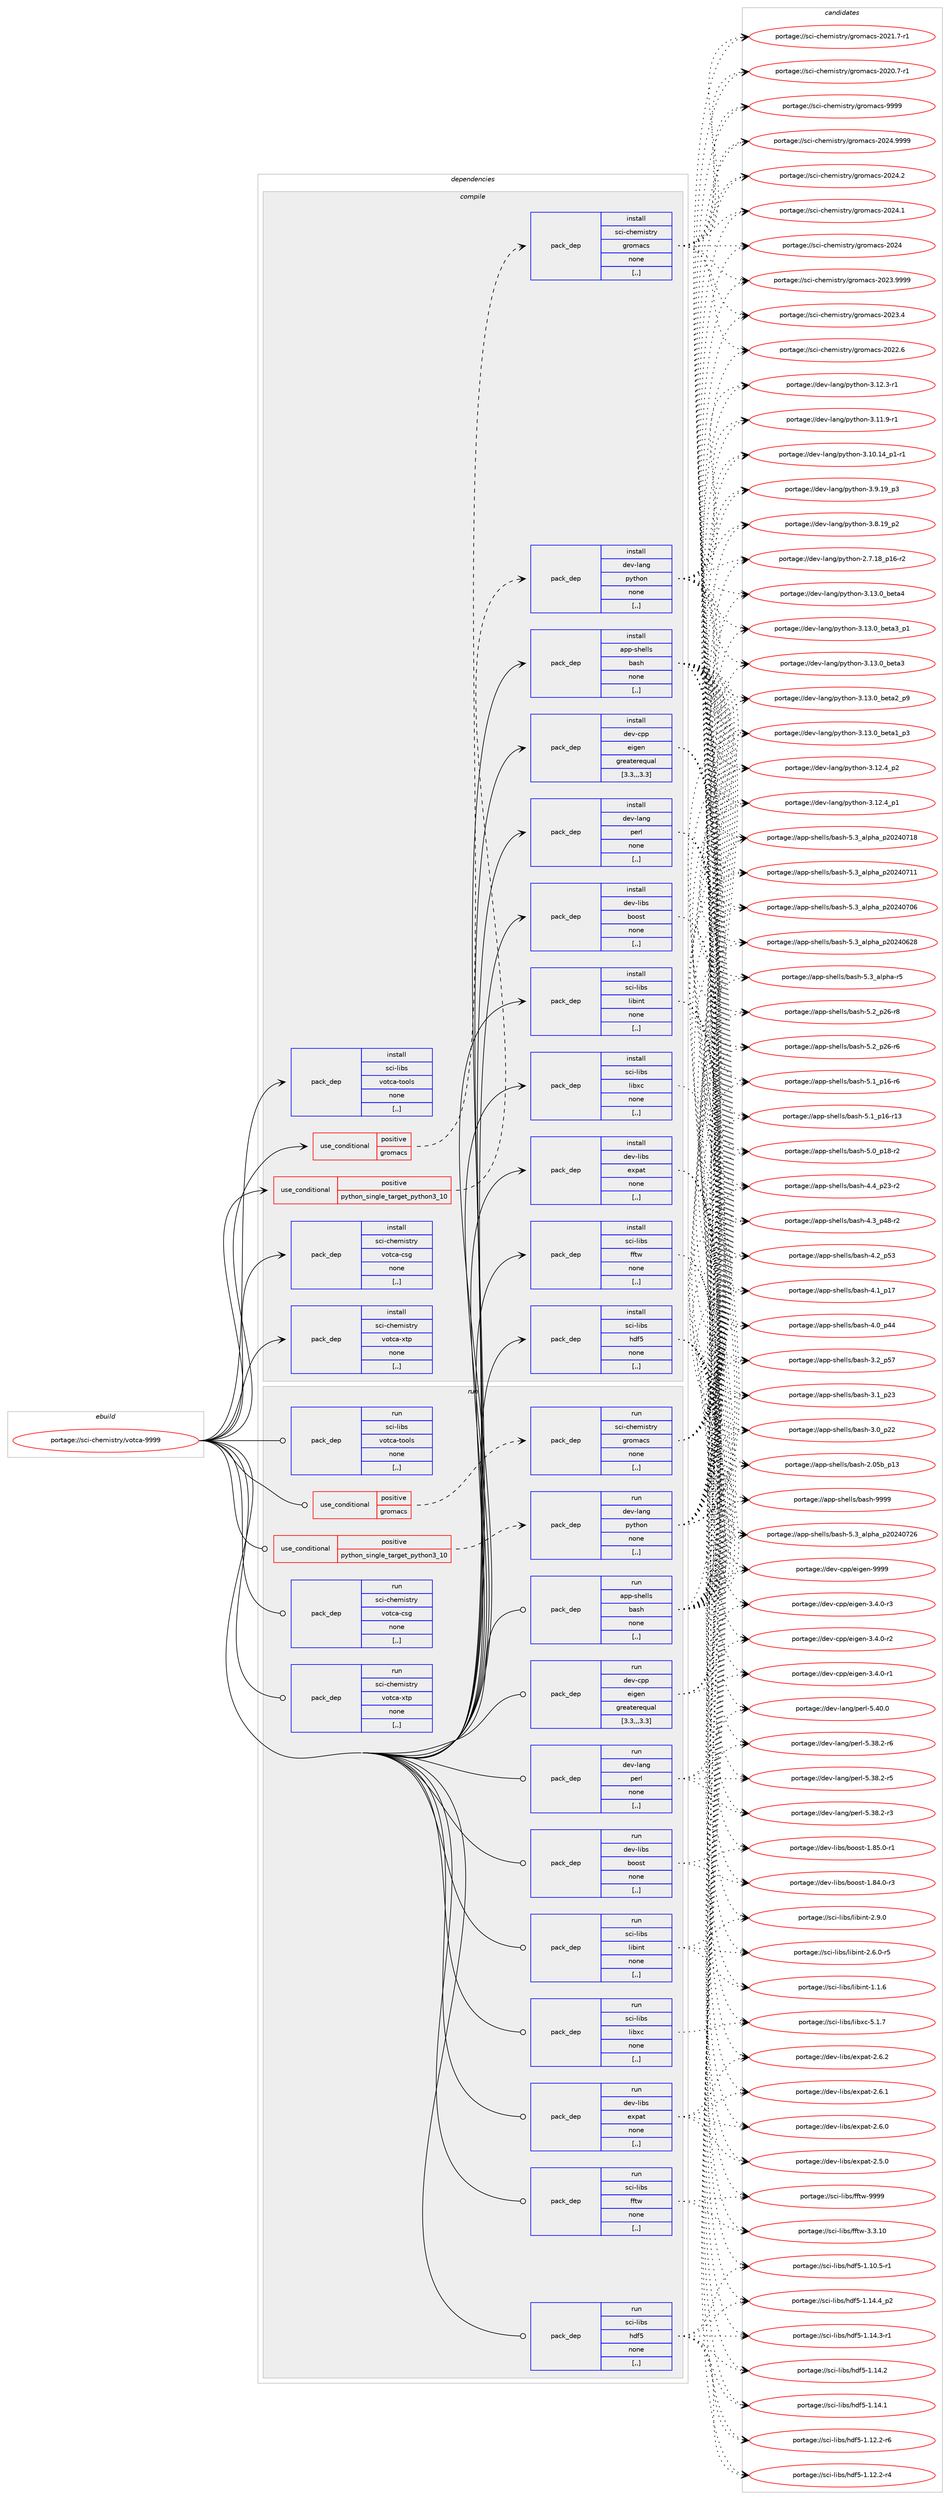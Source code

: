 digraph prolog {

# *************
# Graph options
# *************

newrank=true;
concentrate=true;
compound=true;
graph [rankdir=LR,fontname=Helvetica,fontsize=10,ranksep=1.5];#, ranksep=2.5, nodesep=0.2];
edge  [arrowhead=vee];
node  [fontname=Helvetica,fontsize=10];

# **********
# The ebuild
# **********

subgraph cluster_leftcol {
color=gray;
label=<<i>ebuild</i>>;
id [label="portage://sci-chemistry/votca-9999", color=red, width=4, href="../sci-chemistry/votca-9999.svg"];
}

# ****************
# The dependencies
# ****************

subgraph cluster_midcol {
color=gray;
label=<<i>dependencies</i>>;
subgraph cluster_compile {
fillcolor="#eeeeee";
style=filled;
label=<<i>compile</i>>;
subgraph cond104297 {
dependency393965 [label=<<TABLE BORDER="0" CELLBORDER="1" CELLSPACING="0" CELLPADDING="4"><TR><TD ROWSPAN="3" CELLPADDING="10">use_conditional</TD></TR><TR><TD>positive</TD></TR><TR><TD>gromacs</TD></TR></TABLE>>, shape=none, color=red];
subgraph pack286857 {
dependency393966 [label=<<TABLE BORDER="0" CELLBORDER="1" CELLSPACING="0" CELLPADDING="4" WIDTH="220"><TR><TD ROWSPAN="6" CELLPADDING="30">pack_dep</TD></TR><TR><TD WIDTH="110">install</TD></TR><TR><TD>sci-chemistry</TD></TR><TR><TD>gromacs</TD></TR><TR><TD>none</TD></TR><TR><TD>[,,]</TD></TR></TABLE>>, shape=none, color=blue];
}
dependency393965:e -> dependency393966:w [weight=20,style="dashed",arrowhead="vee"];
}
id:e -> dependency393965:w [weight=20,style="solid",arrowhead="vee"];
subgraph cond104298 {
dependency393967 [label=<<TABLE BORDER="0" CELLBORDER="1" CELLSPACING="0" CELLPADDING="4"><TR><TD ROWSPAN="3" CELLPADDING="10">use_conditional</TD></TR><TR><TD>positive</TD></TR><TR><TD>python_single_target_python3_10</TD></TR></TABLE>>, shape=none, color=red];
subgraph pack286858 {
dependency393968 [label=<<TABLE BORDER="0" CELLBORDER="1" CELLSPACING="0" CELLPADDING="4" WIDTH="220"><TR><TD ROWSPAN="6" CELLPADDING="30">pack_dep</TD></TR><TR><TD WIDTH="110">install</TD></TR><TR><TD>dev-lang</TD></TR><TR><TD>python</TD></TR><TR><TD>none</TD></TR><TR><TD>[,,]</TD></TR></TABLE>>, shape=none, color=blue];
}
dependency393967:e -> dependency393968:w [weight=20,style="dashed",arrowhead="vee"];
}
id:e -> dependency393967:w [weight=20,style="solid",arrowhead="vee"];
subgraph pack286859 {
dependency393969 [label=<<TABLE BORDER="0" CELLBORDER="1" CELLSPACING="0" CELLPADDING="4" WIDTH="220"><TR><TD ROWSPAN="6" CELLPADDING="30">pack_dep</TD></TR><TR><TD WIDTH="110">install</TD></TR><TR><TD>app-shells</TD></TR><TR><TD>bash</TD></TR><TR><TD>none</TD></TR><TR><TD>[,,]</TD></TR></TABLE>>, shape=none, color=blue];
}
id:e -> dependency393969:w [weight=20,style="solid",arrowhead="vee"];
subgraph pack286860 {
dependency393970 [label=<<TABLE BORDER="0" CELLBORDER="1" CELLSPACING="0" CELLPADDING="4" WIDTH="220"><TR><TD ROWSPAN="6" CELLPADDING="30">pack_dep</TD></TR><TR><TD WIDTH="110">install</TD></TR><TR><TD>dev-cpp</TD></TR><TR><TD>eigen</TD></TR><TR><TD>greaterequal</TD></TR><TR><TD>[3.3,,,3.3]</TD></TR></TABLE>>, shape=none, color=blue];
}
id:e -> dependency393970:w [weight=20,style="solid",arrowhead="vee"];
subgraph pack286861 {
dependency393971 [label=<<TABLE BORDER="0" CELLBORDER="1" CELLSPACING="0" CELLPADDING="4" WIDTH="220"><TR><TD ROWSPAN="6" CELLPADDING="30">pack_dep</TD></TR><TR><TD WIDTH="110">install</TD></TR><TR><TD>dev-lang</TD></TR><TR><TD>perl</TD></TR><TR><TD>none</TD></TR><TR><TD>[,,]</TD></TR></TABLE>>, shape=none, color=blue];
}
id:e -> dependency393971:w [weight=20,style="solid",arrowhead="vee"];
subgraph pack286862 {
dependency393972 [label=<<TABLE BORDER="0" CELLBORDER="1" CELLSPACING="0" CELLPADDING="4" WIDTH="220"><TR><TD ROWSPAN="6" CELLPADDING="30">pack_dep</TD></TR><TR><TD WIDTH="110">install</TD></TR><TR><TD>dev-libs</TD></TR><TR><TD>boost</TD></TR><TR><TD>none</TD></TR><TR><TD>[,,]</TD></TR></TABLE>>, shape=none, color=blue];
}
id:e -> dependency393972:w [weight=20,style="solid",arrowhead="vee"];
subgraph pack286863 {
dependency393973 [label=<<TABLE BORDER="0" CELLBORDER="1" CELLSPACING="0" CELLPADDING="4" WIDTH="220"><TR><TD ROWSPAN="6" CELLPADDING="30">pack_dep</TD></TR><TR><TD WIDTH="110">install</TD></TR><TR><TD>dev-libs</TD></TR><TR><TD>expat</TD></TR><TR><TD>none</TD></TR><TR><TD>[,,]</TD></TR></TABLE>>, shape=none, color=blue];
}
id:e -> dependency393973:w [weight=20,style="solid",arrowhead="vee"];
subgraph pack286864 {
dependency393974 [label=<<TABLE BORDER="0" CELLBORDER="1" CELLSPACING="0" CELLPADDING="4" WIDTH="220"><TR><TD ROWSPAN="6" CELLPADDING="30">pack_dep</TD></TR><TR><TD WIDTH="110">install</TD></TR><TR><TD>sci-libs</TD></TR><TR><TD>fftw</TD></TR><TR><TD>none</TD></TR><TR><TD>[,,]</TD></TR></TABLE>>, shape=none, color=blue];
}
id:e -> dependency393974:w [weight=20,style="solid",arrowhead="vee"];
subgraph pack286865 {
dependency393975 [label=<<TABLE BORDER="0" CELLBORDER="1" CELLSPACING="0" CELLPADDING="4" WIDTH="220"><TR><TD ROWSPAN="6" CELLPADDING="30">pack_dep</TD></TR><TR><TD WIDTH="110">install</TD></TR><TR><TD>sci-libs</TD></TR><TR><TD>hdf5</TD></TR><TR><TD>none</TD></TR><TR><TD>[,,]</TD></TR></TABLE>>, shape=none, color=blue];
}
id:e -> dependency393975:w [weight=20,style="solid",arrowhead="vee"];
subgraph pack286866 {
dependency393976 [label=<<TABLE BORDER="0" CELLBORDER="1" CELLSPACING="0" CELLPADDING="4" WIDTH="220"><TR><TD ROWSPAN="6" CELLPADDING="30">pack_dep</TD></TR><TR><TD WIDTH="110">install</TD></TR><TR><TD>sci-libs</TD></TR><TR><TD>libint</TD></TR><TR><TD>none</TD></TR><TR><TD>[,,]</TD></TR></TABLE>>, shape=none, color=blue];
}
id:e -> dependency393976:w [weight=20,style="solid",arrowhead="vee"];
subgraph pack286867 {
dependency393977 [label=<<TABLE BORDER="0" CELLBORDER="1" CELLSPACING="0" CELLPADDING="4" WIDTH="220"><TR><TD ROWSPAN="6" CELLPADDING="30">pack_dep</TD></TR><TR><TD WIDTH="110">install</TD></TR><TR><TD>sci-libs</TD></TR><TR><TD>libxc</TD></TR><TR><TD>none</TD></TR><TR><TD>[,,]</TD></TR></TABLE>>, shape=none, color=blue];
}
id:e -> dependency393977:w [weight=20,style="solid",arrowhead="vee"];
subgraph pack286868 {
dependency393978 [label=<<TABLE BORDER="0" CELLBORDER="1" CELLSPACING="0" CELLPADDING="4" WIDTH="220"><TR><TD ROWSPAN="6" CELLPADDING="30">pack_dep</TD></TR><TR><TD WIDTH="110">install</TD></TR><TR><TD>sci-chemistry</TD></TR><TR><TD>votca-csg</TD></TR><TR><TD>none</TD></TR><TR><TD>[,,]</TD></TR></TABLE>>, shape=none, color=blue];
}
id:e -> dependency393978:w [weight=20,style="solid",arrowhead="vee"];
subgraph pack286869 {
dependency393979 [label=<<TABLE BORDER="0" CELLBORDER="1" CELLSPACING="0" CELLPADDING="4" WIDTH="220"><TR><TD ROWSPAN="6" CELLPADDING="30">pack_dep</TD></TR><TR><TD WIDTH="110">install</TD></TR><TR><TD>sci-chemistry</TD></TR><TR><TD>votca-xtp</TD></TR><TR><TD>none</TD></TR><TR><TD>[,,]</TD></TR></TABLE>>, shape=none, color=blue];
}
id:e -> dependency393979:w [weight=20,style="solid",arrowhead="vee"];
subgraph pack286870 {
dependency393980 [label=<<TABLE BORDER="0" CELLBORDER="1" CELLSPACING="0" CELLPADDING="4" WIDTH="220"><TR><TD ROWSPAN="6" CELLPADDING="30">pack_dep</TD></TR><TR><TD WIDTH="110">install</TD></TR><TR><TD>sci-libs</TD></TR><TR><TD>votca-tools</TD></TR><TR><TD>none</TD></TR><TR><TD>[,,]</TD></TR></TABLE>>, shape=none, color=blue];
}
id:e -> dependency393980:w [weight=20,style="solid",arrowhead="vee"];
}
subgraph cluster_compileandrun {
fillcolor="#eeeeee";
style=filled;
label=<<i>compile and run</i>>;
}
subgraph cluster_run {
fillcolor="#eeeeee";
style=filled;
label=<<i>run</i>>;
subgraph cond104299 {
dependency393981 [label=<<TABLE BORDER="0" CELLBORDER="1" CELLSPACING="0" CELLPADDING="4"><TR><TD ROWSPAN="3" CELLPADDING="10">use_conditional</TD></TR><TR><TD>positive</TD></TR><TR><TD>gromacs</TD></TR></TABLE>>, shape=none, color=red];
subgraph pack286871 {
dependency393982 [label=<<TABLE BORDER="0" CELLBORDER="1" CELLSPACING="0" CELLPADDING="4" WIDTH="220"><TR><TD ROWSPAN="6" CELLPADDING="30">pack_dep</TD></TR><TR><TD WIDTH="110">run</TD></TR><TR><TD>sci-chemistry</TD></TR><TR><TD>gromacs</TD></TR><TR><TD>none</TD></TR><TR><TD>[,,]</TD></TR></TABLE>>, shape=none, color=blue];
}
dependency393981:e -> dependency393982:w [weight=20,style="dashed",arrowhead="vee"];
}
id:e -> dependency393981:w [weight=20,style="solid",arrowhead="odot"];
subgraph cond104300 {
dependency393983 [label=<<TABLE BORDER="0" CELLBORDER="1" CELLSPACING="0" CELLPADDING="4"><TR><TD ROWSPAN="3" CELLPADDING="10">use_conditional</TD></TR><TR><TD>positive</TD></TR><TR><TD>python_single_target_python3_10</TD></TR></TABLE>>, shape=none, color=red];
subgraph pack286872 {
dependency393984 [label=<<TABLE BORDER="0" CELLBORDER="1" CELLSPACING="0" CELLPADDING="4" WIDTH="220"><TR><TD ROWSPAN="6" CELLPADDING="30">pack_dep</TD></TR><TR><TD WIDTH="110">run</TD></TR><TR><TD>dev-lang</TD></TR><TR><TD>python</TD></TR><TR><TD>none</TD></TR><TR><TD>[,,]</TD></TR></TABLE>>, shape=none, color=blue];
}
dependency393983:e -> dependency393984:w [weight=20,style="dashed",arrowhead="vee"];
}
id:e -> dependency393983:w [weight=20,style="solid",arrowhead="odot"];
subgraph pack286873 {
dependency393985 [label=<<TABLE BORDER="0" CELLBORDER="1" CELLSPACING="0" CELLPADDING="4" WIDTH="220"><TR><TD ROWSPAN="6" CELLPADDING="30">pack_dep</TD></TR><TR><TD WIDTH="110">run</TD></TR><TR><TD>app-shells</TD></TR><TR><TD>bash</TD></TR><TR><TD>none</TD></TR><TR><TD>[,,]</TD></TR></TABLE>>, shape=none, color=blue];
}
id:e -> dependency393985:w [weight=20,style="solid",arrowhead="odot"];
subgraph pack286874 {
dependency393986 [label=<<TABLE BORDER="0" CELLBORDER="1" CELLSPACING="0" CELLPADDING="4" WIDTH="220"><TR><TD ROWSPAN="6" CELLPADDING="30">pack_dep</TD></TR><TR><TD WIDTH="110">run</TD></TR><TR><TD>dev-cpp</TD></TR><TR><TD>eigen</TD></TR><TR><TD>greaterequal</TD></TR><TR><TD>[3.3,,,3.3]</TD></TR></TABLE>>, shape=none, color=blue];
}
id:e -> dependency393986:w [weight=20,style="solid",arrowhead="odot"];
subgraph pack286875 {
dependency393987 [label=<<TABLE BORDER="0" CELLBORDER="1" CELLSPACING="0" CELLPADDING="4" WIDTH="220"><TR><TD ROWSPAN="6" CELLPADDING="30">pack_dep</TD></TR><TR><TD WIDTH="110">run</TD></TR><TR><TD>dev-lang</TD></TR><TR><TD>perl</TD></TR><TR><TD>none</TD></TR><TR><TD>[,,]</TD></TR></TABLE>>, shape=none, color=blue];
}
id:e -> dependency393987:w [weight=20,style="solid",arrowhead="odot"];
subgraph pack286876 {
dependency393988 [label=<<TABLE BORDER="0" CELLBORDER="1" CELLSPACING="0" CELLPADDING="4" WIDTH="220"><TR><TD ROWSPAN="6" CELLPADDING="30">pack_dep</TD></TR><TR><TD WIDTH="110">run</TD></TR><TR><TD>dev-libs</TD></TR><TR><TD>boost</TD></TR><TR><TD>none</TD></TR><TR><TD>[,,]</TD></TR></TABLE>>, shape=none, color=blue];
}
id:e -> dependency393988:w [weight=20,style="solid",arrowhead="odot"];
subgraph pack286877 {
dependency393989 [label=<<TABLE BORDER="0" CELLBORDER="1" CELLSPACING="0" CELLPADDING="4" WIDTH="220"><TR><TD ROWSPAN="6" CELLPADDING="30">pack_dep</TD></TR><TR><TD WIDTH="110">run</TD></TR><TR><TD>dev-libs</TD></TR><TR><TD>expat</TD></TR><TR><TD>none</TD></TR><TR><TD>[,,]</TD></TR></TABLE>>, shape=none, color=blue];
}
id:e -> dependency393989:w [weight=20,style="solid",arrowhead="odot"];
subgraph pack286878 {
dependency393990 [label=<<TABLE BORDER="0" CELLBORDER="1" CELLSPACING="0" CELLPADDING="4" WIDTH="220"><TR><TD ROWSPAN="6" CELLPADDING="30">pack_dep</TD></TR><TR><TD WIDTH="110">run</TD></TR><TR><TD>sci-libs</TD></TR><TR><TD>fftw</TD></TR><TR><TD>none</TD></TR><TR><TD>[,,]</TD></TR></TABLE>>, shape=none, color=blue];
}
id:e -> dependency393990:w [weight=20,style="solid",arrowhead="odot"];
subgraph pack286879 {
dependency393991 [label=<<TABLE BORDER="0" CELLBORDER="1" CELLSPACING="0" CELLPADDING="4" WIDTH="220"><TR><TD ROWSPAN="6" CELLPADDING="30">pack_dep</TD></TR><TR><TD WIDTH="110">run</TD></TR><TR><TD>sci-libs</TD></TR><TR><TD>hdf5</TD></TR><TR><TD>none</TD></TR><TR><TD>[,,]</TD></TR></TABLE>>, shape=none, color=blue];
}
id:e -> dependency393991:w [weight=20,style="solid",arrowhead="odot"];
subgraph pack286880 {
dependency393992 [label=<<TABLE BORDER="0" CELLBORDER="1" CELLSPACING="0" CELLPADDING="4" WIDTH="220"><TR><TD ROWSPAN="6" CELLPADDING="30">pack_dep</TD></TR><TR><TD WIDTH="110">run</TD></TR><TR><TD>sci-libs</TD></TR><TR><TD>libint</TD></TR><TR><TD>none</TD></TR><TR><TD>[,,]</TD></TR></TABLE>>, shape=none, color=blue];
}
id:e -> dependency393992:w [weight=20,style="solid",arrowhead="odot"];
subgraph pack286881 {
dependency393993 [label=<<TABLE BORDER="0" CELLBORDER="1" CELLSPACING="0" CELLPADDING="4" WIDTH="220"><TR><TD ROWSPAN="6" CELLPADDING="30">pack_dep</TD></TR><TR><TD WIDTH="110">run</TD></TR><TR><TD>sci-libs</TD></TR><TR><TD>libxc</TD></TR><TR><TD>none</TD></TR><TR><TD>[,,]</TD></TR></TABLE>>, shape=none, color=blue];
}
id:e -> dependency393993:w [weight=20,style="solid",arrowhead="odot"];
subgraph pack286882 {
dependency393994 [label=<<TABLE BORDER="0" CELLBORDER="1" CELLSPACING="0" CELLPADDING="4" WIDTH="220"><TR><TD ROWSPAN="6" CELLPADDING="30">pack_dep</TD></TR><TR><TD WIDTH="110">run</TD></TR><TR><TD>sci-chemistry</TD></TR><TR><TD>votca-csg</TD></TR><TR><TD>none</TD></TR><TR><TD>[,,]</TD></TR></TABLE>>, shape=none, color=blue];
}
id:e -> dependency393994:w [weight=20,style="solid",arrowhead="odot"];
subgraph pack286883 {
dependency393995 [label=<<TABLE BORDER="0" CELLBORDER="1" CELLSPACING="0" CELLPADDING="4" WIDTH="220"><TR><TD ROWSPAN="6" CELLPADDING="30">pack_dep</TD></TR><TR><TD WIDTH="110">run</TD></TR><TR><TD>sci-chemistry</TD></TR><TR><TD>votca-xtp</TD></TR><TR><TD>none</TD></TR><TR><TD>[,,]</TD></TR></TABLE>>, shape=none, color=blue];
}
id:e -> dependency393995:w [weight=20,style="solid",arrowhead="odot"];
subgraph pack286884 {
dependency393996 [label=<<TABLE BORDER="0" CELLBORDER="1" CELLSPACING="0" CELLPADDING="4" WIDTH="220"><TR><TD ROWSPAN="6" CELLPADDING="30">pack_dep</TD></TR><TR><TD WIDTH="110">run</TD></TR><TR><TD>sci-libs</TD></TR><TR><TD>votca-tools</TD></TR><TR><TD>none</TD></TR><TR><TD>[,,]</TD></TR></TABLE>>, shape=none, color=blue];
}
id:e -> dependency393996:w [weight=20,style="solid",arrowhead="odot"];
}
}

# **************
# The candidates
# **************

subgraph cluster_choices {
rank=same;
color=gray;
label=<<i>candidates</i>>;

subgraph choice286857 {
color=black;
nodesep=1;
choice1159910545991041011091051151161141214710311411110997991154557575757 [label="portage://sci-chemistry/gromacs-9999", color=red, width=4,href="../sci-chemistry/gromacs-9999.svg"];
choice11599105459910410110910511511611412147103114111109979911545504850524657575757 [label="portage://sci-chemistry/gromacs-2024.9999", color=red, width=4,href="../sci-chemistry/gromacs-2024.9999.svg"];
choice11599105459910410110910511511611412147103114111109979911545504850524650 [label="portage://sci-chemistry/gromacs-2024.2", color=red, width=4,href="../sci-chemistry/gromacs-2024.2.svg"];
choice11599105459910410110910511511611412147103114111109979911545504850524649 [label="portage://sci-chemistry/gromacs-2024.1", color=red, width=4,href="../sci-chemistry/gromacs-2024.1.svg"];
choice1159910545991041011091051151161141214710311411110997991154550485052 [label="portage://sci-chemistry/gromacs-2024", color=red, width=4,href="../sci-chemistry/gromacs-2024.svg"];
choice11599105459910410110910511511611412147103114111109979911545504850514657575757 [label="portage://sci-chemistry/gromacs-2023.9999", color=red, width=4,href="../sci-chemistry/gromacs-2023.9999.svg"];
choice11599105459910410110910511511611412147103114111109979911545504850514652 [label="portage://sci-chemistry/gromacs-2023.4", color=red, width=4,href="../sci-chemistry/gromacs-2023.4.svg"];
choice11599105459910410110910511511611412147103114111109979911545504850504654 [label="portage://sci-chemistry/gromacs-2022.6", color=red, width=4,href="../sci-chemistry/gromacs-2022.6.svg"];
choice115991054599104101109105115116114121471031141111099799115455048504946554511449 [label="portage://sci-chemistry/gromacs-2021.7-r1", color=red, width=4,href="../sci-chemistry/gromacs-2021.7-r1.svg"];
choice115991054599104101109105115116114121471031141111099799115455048504846554511449 [label="portage://sci-chemistry/gromacs-2020.7-r1", color=red, width=4,href="../sci-chemistry/gromacs-2020.7-r1.svg"];
dependency393966:e -> choice1159910545991041011091051151161141214710311411110997991154557575757:w [style=dotted,weight="100"];
dependency393966:e -> choice11599105459910410110910511511611412147103114111109979911545504850524657575757:w [style=dotted,weight="100"];
dependency393966:e -> choice11599105459910410110910511511611412147103114111109979911545504850524650:w [style=dotted,weight="100"];
dependency393966:e -> choice11599105459910410110910511511611412147103114111109979911545504850524649:w [style=dotted,weight="100"];
dependency393966:e -> choice1159910545991041011091051151161141214710311411110997991154550485052:w [style=dotted,weight="100"];
dependency393966:e -> choice11599105459910410110910511511611412147103114111109979911545504850514657575757:w [style=dotted,weight="100"];
dependency393966:e -> choice11599105459910410110910511511611412147103114111109979911545504850514652:w [style=dotted,weight="100"];
dependency393966:e -> choice11599105459910410110910511511611412147103114111109979911545504850504654:w [style=dotted,weight="100"];
dependency393966:e -> choice115991054599104101109105115116114121471031141111099799115455048504946554511449:w [style=dotted,weight="100"];
dependency393966:e -> choice115991054599104101109105115116114121471031141111099799115455048504846554511449:w [style=dotted,weight="100"];
}
subgraph choice286858 {
color=black;
nodesep=1;
choice1001011184510897110103471121211161041111104551464951464895981011169752 [label="portage://dev-lang/python-3.13.0_beta4", color=red, width=4,href="../dev-lang/python-3.13.0_beta4.svg"];
choice10010111845108971101034711212111610411111045514649514648959810111697519511249 [label="portage://dev-lang/python-3.13.0_beta3_p1", color=red, width=4,href="../dev-lang/python-3.13.0_beta3_p1.svg"];
choice1001011184510897110103471121211161041111104551464951464895981011169751 [label="portage://dev-lang/python-3.13.0_beta3", color=red, width=4,href="../dev-lang/python-3.13.0_beta3.svg"];
choice10010111845108971101034711212111610411111045514649514648959810111697509511257 [label="portage://dev-lang/python-3.13.0_beta2_p9", color=red, width=4,href="../dev-lang/python-3.13.0_beta2_p9.svg"];
choice10010111845108971101034711212111610411111045514649514648959810111697499511251 [label="portage://dev-lang/python-3.13.0_beta1_p3", color=red, width=4,href="../dev-lang/python-3.13.0_beta1_p3.svg"];
choice100101118451089711010347112121116104111110455146495046529511250 [label="portage://dev-lang/python-3.12.4_p2", color=red, width=4,href="../dev-lang/python-3.12.4_p2.svg"];
choice100101118451089711010347112121116104111110455146495046529511249 [label="portage://dev-lang/python-3.12.4_p1", color=red, width=4,href="../dev-lang/python-3.12.4_p1.svg"];
choice100101118451089711010347112121116104111110455146495046514511449 [label="portage://dev-lang/python-3.12.3-r1", color=red, width=4,href="../dev-lang/python-3.12.3-r1.svg"];
choice100101118451089711010347112121116104111110455146494946574511449 [label="portage://dev-lang/python-3.11.9-r1", color=red, width=4,href="../dev-lang/python-3.11.9-r1.svg"];
choice100101118451089711010347112121116104111110455146494846495295112494511449 [label="portage://dev-lang/python-3.10.14_p1-r1", color=red, width=4,href="../dev-lang/python-3.10.14_p1-r1.svg"];
choice100101118451089711010347112121116104111110455146574649579511251 [label="portage://dev-lang/python-3.9.19_p3", color=red, width=4,href="../dev-lang/python-3.9.19_p3.svg"];
choice100101118451089711010347112121116104111110455146564649579511250 [label="portage://dev-lang/python-3.8.19_p2", color=red, width=4,href="../dev-lang/python-3.8.19_p2.svg"];
choice100101118451089711010347112121116104111110455046554649569511249544511450 [label="portage://dev-lang/python-2.7.18_p16-r2", color=red, width=4,href="../dev-lang/python-2.7.18_p16-r2.svg"];
dependency393968:e -> choice1001011184510897110103471121211161041111104551464951464895981011169752:w [style=dotted,weight="100"];
dependency393968:e -> choice10010111845108971101034711212111610411111045514649514648959810111697519511249:w [style=dotted,weight="100"];
dependency393968:e -> choice1001011184510897110103471121211161041111104551464951464895981011169751:w [style=dotted,weight="100"];
dependency393968:e -> choice10010111845108971101034711212111610411111045514649514648959810111697509511257:w [style=dotted,weight="100"];
dependency393968:e -> choice10010111845108971101034711212111610411111045514649514648959810111697499511251:w [style=dotted,weight="100"];
dependency393968:e -> choice100101118451089711010347112121116104111110455146495046529511250:w [style=dotted,weight="100"];
dependency393968:e -> choice100101118451089711010347112121116104111110455146495046529511249:w [style=dotted,weight="100"];
dependency393968:e -> choice100101118451089711010347112121116104111110455146495046514511449:w [style=dotted,weight="100"];
dependency393968:e -> choice100101118451089711010347112121116104111110455146494946574511449:w [style=dotted,weight="100"];
dependency393968:e -> choice100101118451089711010347112121116104111110455146494846495295112494511449:w [style=dotted,weight="100"];
dependency393968:e -> choice100101118451089711010347112121116104111110455146574649579511251:w [style=dotted,weight="100"];
dependency393968:e -> choice100101118451089711010347112121116104111110455146564649579511250:w [style=dotted,weight="100"];
dependency393968:e -> choice100101118451089711010347112121116104111110455046554649569511249544511450:w [style=dotted,weight="100"];
}
subgraph choice286859 {
color=black;
nodesep=1;
choice97112112451151041011081081154798971151044557575757 [label="portage://app-shells/bash-9999", color=red, width=4,href="../app-shells/bash-9999.svg"];
choice971121124511510410110810811547989711510445534651959710811210497951125048505248555054 [label="portage://app-shells/bash-5.3_alpha_p20240726", color=red, width=4,href="../app-shells/bash-5.3_alpha_p20240726.svg"];
choice971121124511510410110810811547989711510445534651959710811210497951125048505248554956 [label="portage://app-shells/bash-5.3_alpha_p20240718", color=red, width=4,href="../app-shells/bash-5.3_alpha_p20240718.svg"];
choice971121124511510410110810811547989711510445534651959710811210497951125048505248554949 [label="portage://app-shells/bash-5.3_alpha_p20240711", color=red, width=4,href="../app-shells/bash-5.3_alpha_p20240711.svg"];
choice971121124511510410110810811547989711510445534651959710811210497951125048505248554854 [label="portage://app-shells/bash-5.3_alpha_p20240706", color=red, width=4,href="../app-shells/bash-5.3_alpha_p20240706.svg"];
choice971121124511510410110810811547989711510445534651959710811210497951125048505248545056 [label="portage://app-shells/bash-5.3_alpha_p20240628", color=red, width=4,href="../app-shells/bash-5.3_alpha_p20240628.svg"];
choice9711211245115104101108108115479897115104455346519597108112104974511453 [label="portage://app-shells/bash-5.3_alpha-r5", color=red, width=4,href="../app-shells/bash-5.3_alpha-r5.svg"];
choice9711211245115104101108108115479897115104455346509511250544511456 [label="portage://app-shells/bash-5.2_p26-r8", color=red, width=4,href="../app-shells/bash-5.2_p26-r8.svg"];
choice9711211245115104101108108115479897115104455346509511250544511454 [label="portage://app-shells/bash-5.2_p26-r6", color=red, width=4,href="../app-shells/bash-5.2_p26-r6.svg"];
choice9711211245115104101108108115479897115104455346499511249544511454 [label="portage://app-shells/bash-5.1_p16-r6", color=red, width=4,href="../app-shells/bash-5.1_p16-r6.svg"];
choice971121124511510410110810811547989711510445534649951124954451144951 [label="portage://app-shells/bash-5.1_p16-r13", color=red, width=4,href="../app-shells/bash-5.1_p16-r13.svg"];
choice9711211245115104101108108115479897115104455346489511249564511450 [label="portage://app-shells/bash-5.0_p18-r2", color=red, width=4,href="../app-shells/bash-5.0_p18-r2.svg"];
choice9711211245115104101108108115479897115104455246529511250514511450 [label="portage://app-shells/bash-4.4_p23-r2", color=red, width=4,href="../app-shells/bash-4.4_p23-r2.svg"];
choice9711211245115104101108108115479897115104455246519511252564511450 [label="portage://app-shells/bash-4.3_p48-r2", color=red, width=4,href="../app-shells/bash-4.3_p48-r2.svg"];
choice971121124511510410110810811547989711510445524650951125351 [label="portage://app-shells/bash-4.2_p53", color=red, width=4,href="../app-shells/bash-4.2_p53.svg"];
choice971121124511510410110810811547989711510445524649951124955 [label="portage://app-shells/bash-4.1_p17", color=red, width=4,href="../app-shells/bash-4.1_p17.svg"];
choice971121124511510410110810811547989711510445524648951125252 [label="portage://app-shells/bash-4.0_p44", color=red, width=4,href="../app-shells/bash-4.0_p44.svg"];
choice971121124511510410110810811547989711510445514650951125355 [label="portage://app-shells/bash-3.2_p57", color=red, width=4,href="../app-shells/bash-3.2_p57.svg"];
choice971121124511510410110810811547989711510445514649951125051 [label="portage://app-shells/bash-3.1_p23", color=red, width=4,href="../app-shells/bash-3.1_p23.svg"];
choice971121124511510410110810811547989711510445514648951125050 [label="portage://app-shells/bash-3.0_p22", color=red, width=4,href="../app-shells/bash-3.0_p22.svg"];
choice9711211245115104101108108115479897115104455046485398951124951 [label="portage://app-shells/bash-2.05b_p13", color=red, width=4,href="../app-shells/bash-2.05b_p13.svg"];
dependency393969:e -> choice97112112451151041011081081154798971151044557575757:w [style=dotted,weight="100"];
dependency393969:e -> choice971121124511510410110810811547989711510445534651959710811210497951125048505248555054:w [style=dotted,weight="100"];
dependency393969:e -> choice971121124511510410110810811547989711510445534651959710811210497951125048505248554956:w [style=dotted,weight="100"];
dependency393969:e -> choice971121124511510410110810811547989711510445534651959710811210497951125048505248554949:w [style=dotted,weight="100"];
dependency393969:e -> choice971121124511510410110810811547989711510445534651959710811210497951125048505248554854:w [style=dotted,weight="100"];
dependency393969:e -> choice971121124511510410110810811547989711510445534651959710811210497951125048505248545056:w [style=dotted,weight="100"];
dependency393969:e -> choice9711211245115104101108108115479897115104455346519597108112104974511453:w [style=dotted,weight="100"];
dependency393969:e -> choice9711211245115104101108108115479897115104455346509511250544511456:w [style=dotted,weight="100"];
dependency393969:e -> choice9711211245115104101108108115479897115104455346509511250544511454:w [style=dotted,weight="100"];
dependency393969:e -> choice9711211245115104101108108115479897115104455346499511249544511454:w [style=dotted,weight="100"];
dependency393969:e -> choice971121124511510410110810811547989711510445534649951124954451144951:w [style=dotted,weight="100"];
dependency393969:e -> choice9711211245115104101108108115479897115104455346489511249564511450:w [style=dotted,weight="100"];
dependency393969:e -> choice9711211245115104101108108115479897115104455246529511250514511450:w [style=dotted,weight="100"];
dependency393969:e -> choice9711211245115104101108108115479897115104455246519511252564511450:w [style=dotted,weight="100"];
dependency393969:e -> choice971121124511510410110810811547989711510445524650951125351:w [style=dotted,weight="100"];
dependency393969:e -> choice971121124511510410110810811547989711510445524649951124955:w [style=dotted,weight="100"];
dependency393969:e -> choice971121124511510410110810811547989711510445524648951125252:w [style=dotted,weight="100"];
dependency393969:e -> choice971121124511510410110810811547989711510445514650951125355:w [style=dotted,weight="100"];
dependency393969:e -> choice971121124511510410110810811547989711510445514649951125051:w [style=dotted,weight="100"];
dependency393969:e -> choice971121124511510410110810811547989711510445514648951125050:w [style=dotted,weight="100"];
dependency393969:e -> choice9711211245115104101108108115479897115104455046485398951124951:w [style=dotted,weight="100"];
}
subgraph choice286860 {
color=black;
nodesep=1;
choice1001011184599112112471011051031011104557575757 [label="portage://dev-cpp/eigen-9999", color=red, width=4,href="../dev-cpp/eigen-9999.svg"];
choice1001011184599112112471011051031011104551465246484511451 [label="portage://dev-cpp/eigen-3.4.0-r3", color=red, width=4,href="../dev-cpp/eigen-3.4.0-r3.svg"];
choice1001011184599112112471011051031011104551465246484511450 [label="portage://dev-cpp/eigen-3.4.0-r2", color=red, width=4,href="../dev-cpp/eigen-3.4.0-r2.svg"];
choice1001011184599112112471011051031011104551465246484511449 [label="portage://dev-cpp/eigen-3.4.0-r1", color=red, width=4,href="../dev-cpp/eigen-3.4.0-r1.svg"];
dependency393970:e -> choice1001011184599112112471011051031011104557575757:w [style=dotted,weight="100"];
dependency393970:e -> choice1001011184599112112471011051031011104551465246484511451:w [style=dotted,weight="100"];
dependency393970:e -> choice1001011184599112112471011051031011104551465246484511450:w [style=dotted,weight="100"];
dependency393970:e -> choice1001011184599112112471011051031011104551465246484511449:w [style=dotted,weight="100"];
}
subgraph choice286861 {
color=black;
nodesep=1;
choice10010111845108971101034711210111410845534652484648 [label="portage://dev-lang/perl-5.40.0", color=red, width=4,href="../dev-lang/perl-5.40.0.svg"];
choice100101118451089711010347112101114108455346515646504511454 [label="portage://dev-lang/perl-5.38.2-r6", color=red, width=4,href="../dev-lang/perl-5.38.2-r6.svg"];
choice100101118451089711010347112101114108455346515646504511453 [label="portage://dev-lang/perl-5.38.2-r5", color=red, width=4,href="../dev-lang/perl-5.38.2-r5.svg"];
choice100101118451089711010347112101114108455346515646504511451 [label="portage://dev-lang/perl-5.38.2-r3", color=red, width=4,href="../dev-lang/perl-5.38.2-r3.svg"];
dependency393971:e -> choice10010111845108971101034711210111410845534652484648:w [style=dotted,weight="100"];
dependency393971:e -> choice100101118451089711010347112101114108455346515646504511454:w [style=dotted,weight="100"];
dependency393971:e -> choice100101118451089711010347112101114108455346515646504511453:w [style=dotted,weight="100"];
dependency393971:e -> choice100101118451089711010347112101114108455346515646504511451:w [style=dotted,weight="100"];
}
subgraph choice286862 {
color=black;
nodesep=1;
choice10010111845108105981154798111111115116454946565346484511449 [label="portage://dev-libs/boost-1.85.0-r1", color=red, width=4,href="../dev-libs/boost-1.85.0-r1.svg"];
choice10010111845108105981154798111111115116454946565246484511451 [label="portage://dev-libs/boost-1.84.0-r3", color=red, width=4,href="../dev-libs/boost-1.84.0-r3.svg"];
dependency393972:e -> choice10010111845108105981154798111111115116454946565346484511449:w [style=dotted,weight="100"];
dependency393972:e -> choice10010111845108105981154798111111115116454946565246484511451:w [style=dotted,weight="100"];
}
subgraph choice286863 {
color=black;
nodesep=1;
choice10010111845108105981154710112011297116455046544650 [label="portage://dev-libs/expat-2.6.2", color=red, width=4,href="../dev-libs/expat-2.6.2.svg"];
choice10010111845108105981154710112011297116455046544649 [label="portage://dev-libs/expat-2.6.1", color=red, width=4,href="../dev-libs/expat-2.6.1.svg"];
choice10010111845108105981154710112011297116455046544648 [label="portage://dev-libs/expat-2.6.0", color=red, width=4,href="../dev-libs/expat-2.6.0.svg"];
choice10010111845108105981154710112011297116455046534648 [label="portage://dev-libs/expat-2.5.0", color=red, width=4,href="../dev-libs/expat-2.5.0.svg"];
dependency393973:e -> choice10010111845108105981154710112011297116455046544650:w [style=dotted,weight="100"];
dependency393973:e -> choice10010111845108105981154710112011297116455046544649:w [style=dotted,weight="100"];
dependency393973:e -> choice10010111845108105981154710112011297116455046544648:w [style=dotted,weight="100"];
dependency393973:e -> choice10010111845108105981154710112011297116455046534648:w [style=dotted,weight="100"];
}
subgraph choice286864 {
color=black;
nodesep=1;
choice115991054510810598115471021021161194557575757 [label="portage://sci-libs/fftw-9999", color=red, width=4,href="../sci-libs/fftw-9999.svg"];
choice1159910545108105981154710210211611945514651464948 [label="portage://sci-libs/fftw-3.3.10", color=red, width=4,href="../sci-libs/fftw-3.3.10.svg"];
dependency393974:e -> choice115991054510810598115471021021161194557575757:w [style=dotted,weight="100"];
dependency393974:e -> choice1159910545108105981154710210211611945514651464948:w [style=dotted,weight="100"];
}
subgraph choice286865 {
color=black;
nodesep=1;
choice1159910545108105981154710410010253454946495246529511250 [label="portage://sci-libs/hdf5-1.14.4_p2", color=red, width=4,href="../sci-libs/hdf5-1.14.4_p2.svg"];
choice1159910545108105981154710410010253454946495246514511449 [label="portage://sci-libs/hdf5-1.14.3-r1", color=red, width=4,href="../sci-libs/hdf5-1.14.3-r1.svg"];
choice115991054510810598115471041001025345494649524650 [label="portage://sci-libs/hdf5-1.14.2", color=red, width=4,href="../sci-libs/hdf5-1.14.2.svg"];
choice115991054510810598115471041001025345494649524649 [label="portage://sci-libs/hdf5-1.14.1", color=red, width=4,href="../sci-libs/hdf5-1.14.1.svg"];
choice1159910545108105981154710410010253454946495046504511454 [label="portage://sci-libs/hdf5-1.12.2-r6", color=red, width=4,href="../sci-libs/hdf5-1.12.2-r6.svg"];
choice1159910545108105981154710410010253454946495046504511452 [label="portage://sci-libs/hdf5-1.12.2-r4", color=red, width=4,href="../sci-libs/hdf5-1.12.2-r4.svg"];
choice1159910545108105981154710410010253454946494846534511449 [label="portage://sci-libs/hdf5-1.10.5-r1", color=red, width=4,href="../sci-libs/hdf5-1.10.5-r1.svg"];
dependency393975:e -> choice1159910545108105981154710410010253454946495246529511250:w [style=dotted,weight="100"];
dependency393975:e -> choice1159910545108105981154710410010253454946495246514511449:w [style=dotted,weight="100"];
dependency393975:e -> choice115991054510810598115471041001025345494649524650:w [style=dotted,weight="100"];
dependency393975:e -> choice115991054510810598115471041001025345494649524649:w [style=dotted,weight="100"];
dependency393975:e -> choice1159910545108105981154710410010253454946495046504511454:w [style=dotted,weight="100"];
dependency393975:e -> choice1159910545108105981154710410010253454946495046504511452:w [style=dotted,weight="100"];
dependency393975:e -> choice1159910545108105981154710410010253454946494846534511449:w [style=dotted,weight="100"];
}
subgraph choice286866 {
color=black;
nodesep=1;
choice1159910545108105981154710810598105110116455046574648 [label="portage://sci-libs/libint-2.9.0", color=red, width=4,href="../sci-libs/libint-2.9.0.svg"];
choice11599105451081059811547108105981051101164550465446484511453 [label="portage://sci-libs/libint-2.6.0-r5", color=red, width=4,href="../sci-libs/libint-2.6.0-r5.svg"];
choice1159910545108105981154710810598105110116454946494654 [label="portage://sci-libs/libint-1.1.6", color=red, width=4,href="../sci-libs/libint-1.1.6.svg"];
dependency393976:e -> choice1159910545108105981154710810598105110116455046574648:w [style=dotted,weight="100"];
dependency393976:e -> choice11599105451081059811547108105981051101164550465446484511453:w [style=dotted,weight="100"];
dependency393976:e -> choice1159910545108105981154710810598105110116454946494654:w [style=dotted,weight="100"];
}
subgraph choice286867 {
color=black;
nodesep=1;
choice115991054510810598115471081059812099455346494655 [label="portage://sci-libs/libxc-5.1.7", color=red, width=4,href="../sci-libs/libxc-5.1.7.svg"];
dependency393977:e -> choice115991054510810598115471081059812099455346494655:w [style=dotted,weight="100"];
}
subgraph choice286868 {
color=black;
nodesep=1;
}
subgraph choice286869 {
color=black;
nodesep=1;
}
subgraph choice286870 {
color=black;
nodesep=1;
}
subgraph choice286871 {
color=black;
nodesep=1;
choice1159910545991041011091051151161141214710311411110997991154557575757 [label="portage://sci-chemistry/gromacs-9999", color=red, width=4,href="../sci-chemistry/gromacs-9999.svg"];
choice11599105459910410110910511511611412147103114111109979911545504850524657575757 [label="portage://sci-chemistry/gromacs-2024.9999", color=red, width=4,href="../sci-chemistry/gromacs-2024.9999.svg"];
choice11599105459910410110910511511611412147103114111109979911545504850524650 [label="portage://sci-chemistry/gromacs-2024.2", color=red, width=4,href="../sci-chemistry/gromacs-2024.2.svg"];
choice11599105459910410110910511511611412147103114111109979911545504850524649 [label="portage://sci-chemistry/gromacs-2024.1", color=red, width=4,href="../sci-chemistry/gromacs-2024.1.svg"];
choice1159910545991041011091051151161141214710311411110997991154550485052 [label="portage://sci-chemistry/gromacs-2024", color=red, width=4,href="../sci-chemistry/gromacs-2024.svg"];
choice11599105459910410110910511511611412147103114111109979911545504850514657575757 [label="portage://sci-chemistry/gromacs-2023.9999", color=red, width=4,href="../sci-chemistry/gromacs-2023.9999.svg"];
choice11599105459910410110910511511611412147103114111109979911545504850514652 [label="portage://sci-chemistry/gromacs-2023.4", color=red, width=4,href="../sci-chemistry/gromacs-2023.4.svg"];
choice11599105459910410110910511511611412147103114111109979911545504850504654 [label="portage://sci-chemistry/gromacs-2022.6", color=red, width=4,href="../sci-chemistry/gromacs-2022.6.svg"];
choice115991054599104101109105115116114121471031141111099799115455048504946554511449 [label="portage://sci-chemistry/gromacs-2021.7-r1", color=red, width=4,href="../sci-chemistry/gromacs-2021.7-r1.svg"];
choice115991054599104101109105115116114121471031141111099799115455048504846554511449 [label="portage://sci-chemistry/gromacs-2020.7-r1", color=red, width=4,href="../sci-chemistry/gromacs-2020.7-r1.svg"];
dependency393982:e -> choice1159910545991041011091051151161141214710311411110997991154557575757:w [style=dotted,weight="100"];
dependency393982:e -> choice11599105459910410110910511511611412147103114111109979911545504850524657575757:w [style=dotted,weight="100"];
dependency393982:e -> choice11599105459910410110910511511611412147103114111109979911545504850524650:w [style=dotted,weight="100"];
dependency393982:e -> choice11599105459910410110910511511611412147103114111109979911545504850524649:w [style=dotted,weight="100"];
dependency393982:e -> choice1159910545991041011091051151161141214710311411110997991154550485052:w [style=dotted,weight="100"];
dependency393982:e -> choice11599105459910410110910511511611412147103114111109979911545504850514657575757:w [style=dotted,weight="100"];
dependency393982:e -> choice11599105459910410110910511511611412147103114111109979911545504850514652:w [style=dotted,weight="100"];
dependency393982:e -> choice11599105459910410110910511511611412147103114111109979911545504850504654:w [style=dotted,weight="100"];
dependency393982:e -> choice115991054599104101109105115116114121471031141111099799115455048504946554511449:w [style=dotted,weight="100"];
dependency393982:e -> choice115991054599104101109105115116114121471031141111099799115455048504846554511449:w [style=dotted,weight="100"];
}
subgraph choice286872 {
color=black;
nodesep=1;
choice1001011184510897110103471121211161041111104551464951464895981011169752 [label="portage://dev-lang/python-3.13.0_beta4", color=red, width=4,href="../dev-lang/python-3.13.0_beta4.svg"];
choice10010111845108971101034711212111610411111045514649514648959810111697519511249 [label="portage://dev-lang/python-3.13.0_beta3_p1", color=red, width=4,href="../dev-lang/python-3.13.0_beta3_p1.svg"];
choice1001011184510897110103471121211161041111104551464951464895981011169751 [label="portage://dev-lang/python-3.13.0_beta3", color=red, width=4,href="../dev-lang/python-3.13.0_beta3.svg"];
choice10010111845108971101034711212111610411111045514649514648959810111697509511257 [label="portage://dev-lang/python-3.13.0_beta2_p9", color=red, width=4,href="../dev-lang/python-3.13.0_beta2_p9.svg"];
choice10010111845108971101034711212111610411111045514649514648959810111697499511251 [label="portage://dev-lang/python-3.13.0_beta1_p3", color=red, width=4,href="../dev-lang/python-3.13.0_beta1_p3.svg"];
choice100101118451089711010347112121116104111110455146495046529511250 [label="portage://dev-lang/python-3.12.4_p2", color=red, width=4,href="../dev-lang/python-3.12.4_p2.svg"];
choice100101118451089711010347112121116104111110455146495046529511249 [label="portage://dev-lang/python-3.12.4_p1", color=red, width=4,href="../dev-lang/python-3.12.4_p1.svg"];
choice100101118451089711010347112121116104111110455146495046514511449 [label="portage://dev-lang/python-3.12.3-r1", color=red, width=4,href="../dev-lang/python-3.12.3-r1.svg"];
choice100101118451089711010347112121116104111110455146494946574511449 [label="portage://dev-lang/python-3.11.9-r1", color=red, width=4,href="../dev-lang/python-3.11.9-r1.svg"];
choice100101118451089711010347112121116104111110455146494846495295112494511449 [label="portage://dev-lang/python-3.10.14_p1-r1", color=red, width=4,href="../dev-lang/python-3.10.14_p1-r1.svg"];
choice100101118451089711010347112121116104111110455146574649579511251 [label="portage://dev-lang/python-3.9.19_p3", color=red, width=4,href="../dev-lang/python-3.9.19_p3.svg"];
choice100101118451089711010347112121116104111110455146564649579511250 [label="portage://dev-lang/python-3.8.19_p2", color=red, width=4,href="../dev-lang/python-3.8.19_p2.svg"];
choice100101118451089711010347112121116104111110455046554649569511249544511450 [label="portage://dev-lang/python-2.7.18_p16-r2", color=red, width=4,href="../dev-lang/python-2.7.18_p16-r2.svg"];
dependency393984:e -> choice1001011184510897110103471121211161041111104551464951464895981011169752:w [style=dotted,weight="100"];
dependency393984:e -> choice10010111845108971101034711212111610411111045514649514648959810111697519511249:w [style=dotted,weight="100"];
dependency393984:e -> choice1001011184510897110103471121211161041111104551464951464895981011169751:w [style=dotted,weight="100"];
dependency393984:e -> choice10010111845108971101034711212111610411111045514649514648959810111697509511257:w [style=dotted,weight="100"];
dependency393984:e -> choice10010111845108971101034711212111610411111045514649514648959810111697499511251:w [style=dotted,weight="100"];
dependency393984:e -> choice100101118451089711010347112121116104111110455146495046529511250:w [style=dotted,weight="100"];
dependency393984:e -> choice100101118451089711010347112121116104111110455146495046529511249:w [style=dotted,weight="100"];
dependency393984:e -> choice100101118451089711010347112121116104111110455146495046514511449:w [style=dotted,weight="100"];
dependency393984:e -> choice100101118451089711010347112121116104111110455146494946574511449:w [style=dotted,weight="100"];
dependency393984:e -> choice100101118451089711010347112121116104111110455146494846495295112494511449:w [style=dotted,weight="100"];
dependency393984:e -> choice100101118451089711010347112121116104111110455146574649579511251:w [style=dotted,weight="100"];
dependency393984:e -> choice100101118451089711010347112121116104111110455146564649579511250:w [style=dotted,weight="100"];
dependency393984:e -> choice100101118451089711010347112121116104111110455046554649569511249544511450:w [style=dotted,weight="100"];
}
subgraph choice286873 {
color=black;
nodesep=1;
choice97112112451151041011081081154798971151044557575757 [label="portage://app-shells/bash-9999", color=red, width=4,href="../app-shells/bash-9999.svg"];
choice971121124511510410110810811547989711510445534651959710811210497951125048505248555054 [label="portage://app-shells/bash-5.3_alpha_p20240726", color=red, width=4,href="../app-shells/bash-5.3_alpha_p20240726.svg"];
choice971121124511510410110810811547989711510445534651959710811210497951125048505248554956 [label="portage://app-shells/bash-5.3_alpha_p20240718", color=red, width=4,href="../app-shells/bash-5.3_alpha_p20240718.svg"];
choice971121124511510410110810811547989711510445534651959710811210497951125048505248554949 [label="portage://app-shells/bash-5.3_alpha_p20240711", color=red, width=4,href="../app-shells/bash-5.3_alpha_p20240711.svg"];
choice971121124511510410110810811547989711510445534651959710811210497951125048505248554854 [label="portage://app-shells/bash-5.3_alpha_p20240706", color=red, width=4,href="../app-shells/bash-5.3_alpha_p20240706.svg"];
choice971121124511510410110810811547989711510445534651959710811210497951125048505248545056 [label="portage://app-shells/bash-5.3_alpha_p20240628", color=red, width=4,href="../app-shells/bash-5.3_alpha_p20240628.svg"];
choice9711211245115104101108108115479897115104455346519597108112104974511453 [label="portage://app-shells/bash-5.3_alpha-r5", color=red, width=4,href="../app-shells/bash-5.3_alpha-r5.svg"];
choice9711211245115104101108108115479897115104455346509511250544511456 [label="portage://app-shells/bash-5.2_p26-r8", color=red, width=4,href="../app-shells/bash-5.2_p26-r8.svg"];
choice9711211245115104101108108115479897115104455346509511250544511454 [label="portage://app-shells/bash-5.2_p26-r6", color=red, width=4,href="../app-shells/bash-5.2_p26-r6.svg"];
choice9711211245115104101108108115479897115104455346499511249544511454 [label="portage://app-shells/bash-5.1_p16-r6", color=red, width=4,href="../app-shells/bash-5.1_p16-r6.svg"];
choice971121124511510410110810811547989711510445534649951124954451144951 [label="portage://app-shells/bash-5.1_p16-r13", color=red, width=4,href="../app-shells/bash-5.1_p16-r13.svg"];
choice9711211245115104101108108115479897115104455346489511249564511450 [label="portage://app-shells/bash-5.0_p18-r2", color=red, width=4,href="../app-shells/bash-5.0_p18-r2.svg"];
choice9711211245115104101108108115479897115104455246529511250514511450 [label="portage://app-shells/bash-4.4_p23-r2", color=red, width=4,href="../app-shells/bash-4.4_p23-r2.svg"];
choice9711211245115104101108108115479897115104455246519511252564511450 [label="portage://app-shells/bash-4.3_p48-r2", color=red, width=4,href="../app-shells/bash-4.3_p48-r2.svg"];
choice971121124511510410110810811547989711510445524650951125351 [label="portage://app-shells/bash-4.2_p53", color=red, width=4,href="../app-shells/bash-4.2_p53.svg"];
choice971121124511510410110810811547989711510445524649951124955 [label="portage://app-shells/bash-4.1_p17", color=red, width=4,href="../app-shells/bash-4.1_p17.svg"];
choice971121124511510410110810811547989711510445524648951125252 [label="portage://app-shells/bash-4.0_p44", color=red, width=4,href="../app-shells/bash-4.0_p44.svg"];
choice971121124511510410110810811547989711510445514650951125355 [label="portage://app-shells/bash-3.2_p57", color=red, width=4,href="../app-shells/bash-3.2_p57.svg"];
choice971121124511510410110810811547989711510445514649951125051 [label="portage://app-shells/bash-3.1_p23", color=red, width=4,href="../app-shells/bash-3.1_p23.svg"];
choice971121124511510410110810811547989711510445514648951125050 [label="portage://app-shells/bash-3.0_p22", color=red, width=4,href="../app-shells/bash-3.0_p22.svg"];
choice9711211245115104101108108115479897115104455046485398951124951 [label="portage://app-shells/bash-2.05b_p13", color=red, width=4,href="../app-shells/bash-2.05b_p13.svg"];
dependency393985:e -> choice97112112451151041011081081154798971151044557575757:w [style=dotted,weight="100"];
dependency393985:e -> choice971121124511510410110810811547989711510445534651959710811210497951125048505248555054:w [style=dotted,weight="100"];
dependency393985:e -> choice971121124511510410110810811547989711510445534651959710811210497951125048505248554956:w [style=dotted,weight="100"];
dependency393985:e -> choice971121124511510410110810811547989711510445534651959710811210497951125048505248554949:w [style=dotted,weight="100"];
dependency393985:e -> choice971121124511510410110810811547989711510445534651959710811210497951125048505248554854:w [style=dotted,weight="100"];
dependency393985:e -> choice971121124511510410110810811547989711510445534651959710811210497951125048505248545056:w [style=dotted,weight="100"];
dependency393985:e -> choice9711211245115104101108108115479897115104455346519597108112104974511453:w [style=dotted,weight="100"];
dependency393985:e -> choice9711211245115104101108108115479897115104455346509511250544511456:w [style=dotted,weight="100"];
dependency393985:e -> choice9711211245115104101108108115479897115104455346509511250544511454:w [style=dotted,weight="100"];
dependency393985:e -> choice9711211245115104101108108115479897115104455346499511249544511454:w [style=dotted,weight="100"];
dependency393985:e -> choice971121124511510410110810811547989711510445534649951124954451144951:w [style=dotted,weight="100"];
dependency393985:e -> choice9711211245115104101108108115479897115104455346489511249564511450:w [style=dotted,weight="100"];
dependency393985:e -> choice9711211245115104101108108115479897115104455246529511250514511450:w [style=dotted,weight="100"];
dependency393985:e -> choice9711211245115104101108108115479897115104455246519511252564511450:w [style=dotted,weight="100"];
dependency393985:e -> choice971121124511510410110810811547989711510445524650951125351:w [style=dotted,weight="100"];
dependency393985:e -> choice971121124511510410110810811547989711510445524649951124955:w [style=dotted,weight="100"];
dependency393985:e -> choice971121124511510410110810811547989711510445524648951125252:w [style=dotted,weight="100"];
dependency393985:e -> choice971121124511510410110810811547989711510445514650951125355:w [style=dotted,weight="100"];
dependency393985:e -> choice971121124511510410110810811547989711510445514649951125051:w [style=dotted,weight="100"];
dependency393985:e -> choice971121124511510410110810811547989711510445514648951125050:w [style=dotted,weight="100"];
dependency393985:e -> choice9711211245115104101108108115479897115104455046485398951124951:w [style=dotted,weight="100"];
}
subgraph choice286874 {
color=black;
nodesep=1;
choice1001011184599112112471011051031011104557575757 [label="portage://dev-cpp/eigen-9999", color=red, width=4,href="../dev-cpp/eigen-9999.svg"];
choice1001011184599112112471011051031011104551465246484511451 [label="portage://dev-cpp/eigen-3.4.0-r3", color=red, width=4,href="../dev-cpp/eigen-3.4.0-r3.svg"];
choice1001011184599112112471011051031011104551465246484511450 [label="portage://dev-cpp/eigen-3.4.0-r2", color=red, width=4,href="../dev-cpp/eigen-3.4.0-r2.svg"];
choice1001011184599112112471011051031011104551465246484511449 [label="portage://dev-cpp/eigen-3.4.0-r1", color=red, width=4,href="../dev-cpp/eigen-3.4.0-r1.svg"];
dependency393986:e -> choice1001011184599112112471011051031011104557575757:w [style=dotted,weight="100"];
dependency393986:e -> choice1001011184599112112471011051031011104551465246484511451:w [style=dotted,weight="100"];
dependency393986:e -> choice1001011184599112112471011051031011104551465246484511450:w [style=dotted,weight="100"];
dependency393986:e -> choice1001011184599112112471011051031011104551465246484511449:w [style=dotted,weight="100"];
}
subgraph choice286875 {
color=black;
nodesep=1;
choice10010111845108971101034711210111410845534652484648 [label="portage://dev-lang/perl-5.40.0", color=red, width=4,href="../dev-lang/perl-5.40.0.svg"];
choice100101118451089711010347112101114108455346515646504511454 [label="portage://dev-lang/perl-5.38.2-r6", color=red, width=4,href="../dev-lang/perl-5.38.2-r6.svg"];
choice100101118451089711010347112101114108455346515646504511453 [label="portage://dev-lang/perl-5.38.2-r5", color=red, width=4,href="../dev-lang/perl-5.38.2-r5.svg"];
choice100101118451089711010347112101114108455346515646504511451 [label="portage://dev-lang/perl-5.38.2-r3", color=red, width=4,href="../dev-lang/perl-5.38.2-r3.svg"];
dependency393987:e -> choice10010111845108971101034711210111410845534652484648:w [style=dotted,weight="100"];
dependency393987:e -> choice100101118451089711010347112101114108455346515646504511454:w [style=dotted,weight="100"];
dependency393987:e -> choice100101118451089711010347112101114108455346515646504511453:w [style=dotted,weight="100"];
dependency393987:e -> choice100101118451089711010347112101114108455346515646504511451:w [style=dotted,weight="100"];
}
subgraph choice286876 {
color=black;
nodesep=1;
choice10010111845108105981154798111111115116454946565346484511449 [label="portage://dev-libs/boost-1.85.0-r1", color=red, width=4,href="../dev-libs/boost-1.85.0-r1.svg"];
choice10010111845108105981154798111111115116454946565246484511451 [label="portage://dev-libs/boost-1.84.0-r3", color=red, width=4,href="../dev-libs/boost-1.84.0-r3.svg"];
dependency393988:e -> choice10010111845108105981154798111111115116454946565346484511449:w [style=dotted,weight="100"];
dependency393988:e -> choice10010111845108105981154798111111115116454946565246484511451:w [style=dotted,weight="100"];
}
subgraph choice286877 {
color=black;
nodesep=1;
choice10010111845108105981154710112011297116455046544650 [label="portage://dev-libs/expat-2.6.2", color=red, width=4,href="../dev-libs/expat-2.6.2.svg"];
choice10010111845108105981154710112011297116455046544649 [label="portage://dev-libs/expat-2.6.1", color=red, width=4,href="../dev-libs/expat-2.6.1.svg"];
choice10010111845108105981154710112011297116455046544648 [label="portage://dev-libs/expat-2.6.0", color=red, width=4,href="../dev-libs/expat-2.6.0.svg"];
choice10010111845108105981154710112011297116455046534648 [label="portage://dev-libs/expat-2.5.0", color=red, width=4,href="../dev-libs/expat-2.5.0.svg"];
dependency393989:e -> choice10010111845108105981154710112011297116455046544650:w [style=dotted,weight="100"];
dependency393989:e -> choice10010111845108105981154710112011297116455046544649:w [style=dotted,weight="100"];
dependency393989:e -> choice10010111845108105981154710112011297116455046544648:w [style=dotted,weight="100"];
dependency393989:e -> choice10010111845108105981154710112011297116455046534648:w [style=dotted,weight="100"];
}
subgraph choice286878 {
color=black;
nodesep=1;
choice115991054510810598115471021021161194557575757 [label="portage://sci-libs/fftw-9999", color=red, width=4,href="../sci-libs/fftw-9999.svg"];
choice1159910545108105981154710210211611945514651464948 [label="portage://sci-libs/fftw-3.3.10", color=red, width=4,href="../sci-libs/fftw-3.3.10.svg"];
dependency393990:e -> choice115991054510810598115471021021161194557575757:w [style=dotted,weight="100"];
dependency393990:e -> choice1159910545108105981154710210211611945514651464948:w [style=dotted,weight="100"];
}
subgraph choice286879 {
color=black;
nodesep=1;
choice1159910545108105981154710410010253454946495246529511250 [label="portage://sci-libs/hdf5-1.14.4_p2", color=red, width=4,href="../sci-libs/hdf5-1.14.4_p2.svg"];
choice1159910545108105981154710410010253454946495246514511449 [label="portage://sci-libs/hdf5-1.14.3-r1", color=red, width=4,href="../sci-libs/hdf5-1.14.3-r1.svg"];
choice115991054510810598115471041001025345494649524650 [label="portage://sci-libs/hdf5-1.14.2", color=red, width=4,href="../sci-libs/hdf5-1.14.2.svg"];
choice115991054510810598115471041001025345494649524649 [label="portage://sci-libs/hdf5-1.14.1", color=red, width=4,href="../sci-libs/hdf5-1.14.1.svg"];
choice1159910545108105981154710410010253454946495046504511454 [label="portage://sci-libs/hdf5-1.12.2-r6", color=red, width=4,href="../sci-libs/hdf5-1.12.2-r6.svg"];
choice1159910545108105981154710410010253454946495046504511452 [label="portage://sci-libs/hdf5-1.12.2-r4", color=red, width=4,href="../sci-libs/hdf5-1.12.2-r4.svg"];
choice1159910545108105981154710410010253454946494846534511449 [label="portage://sci-libs/hdf5-1.10.5-r1", color=red, width=4,href="../sci-libs/hdf5-1.10.5-r1.svg"];
dependency393991:e -> choice1159910545108105981154710410010253454946495246529511250:w [style=dotted,weight="100"];
dependency393991:e -> choice1159910545108105981154710410010253454946495246514511449:w [style=dotted,weight="100"];
dependency393991:e -> choice115991054510810598115471041001025345494649524650:w [style=dotted,weight="100"];
dependency393991:e -> choice115991054510810598115471041001025345494649524649:w [style=dotted,weight="100"];
dependency393991:e -> choice1159910545108105981154710410010253454946495046504511454:w [style=dotted,weight="100"];
dependency393991:e -> choice1159910545108105981154710410010253454946495046504511452:w [style=dotted,weight="100"];
dependency393991:e -> choice1159910545108105981154710410010253454946494846534511449:w [style=dotted,weight="100"];
}
subgraph choice286880 {
color=black;
nodesep=1;
choice1159910545108105981154710810598105110116455046574648 [label="portage://sci-libs/libint-2.9.0", color=red, width=4,href="../sci-libs/libint-2.9.0.svg"];
choice11599105451081059811547108105981051101164550465446484511453 [label="portage://sci-libs/libint-2.6.0-r5", color=red, width=4,href="../sci-libs/libint-2.6.0-r5.svg"];
choice1159910545108105981154710810598105110116454946494654 [label="portage://sci-libs/libint-1.1.6", color=red, width=4,href="../sci-libs/libint-1.1.6.svg"];
dependency393992:e -> choice1159910545108105981154710810598105110116455046574648:w [style=dotted,weight="100"];
dependency393992:e -> choice11599105451081059811547108105981051101164550465446484511453:w [style=dotted,weight="100"];
dependency393992:e -> choice1159910545108105981154710810598105110116454946494654:w [style=dotted,weight="100"];
}
subgraph choice286881 {
color=black;
nodesep=1;
choice115991054510810598115471081059812099455346494655 [label="portage://sci-libs/libxc-5.1.7", color=red, width=4,href="../sci-libs/libxc-5.1.7.svg"];
dependency393993:e -> choice115991054510810598115471081059812099455346494655:w [style=dotted,weight="100"];
}
subgraph choice286882 {
color=black;
nodesep=1;
}
subgraph choice286883 {
color=black;
nodesep=1;
}
subgraph choice286884 {
color=black;
nodesep=1;
}
}

}
